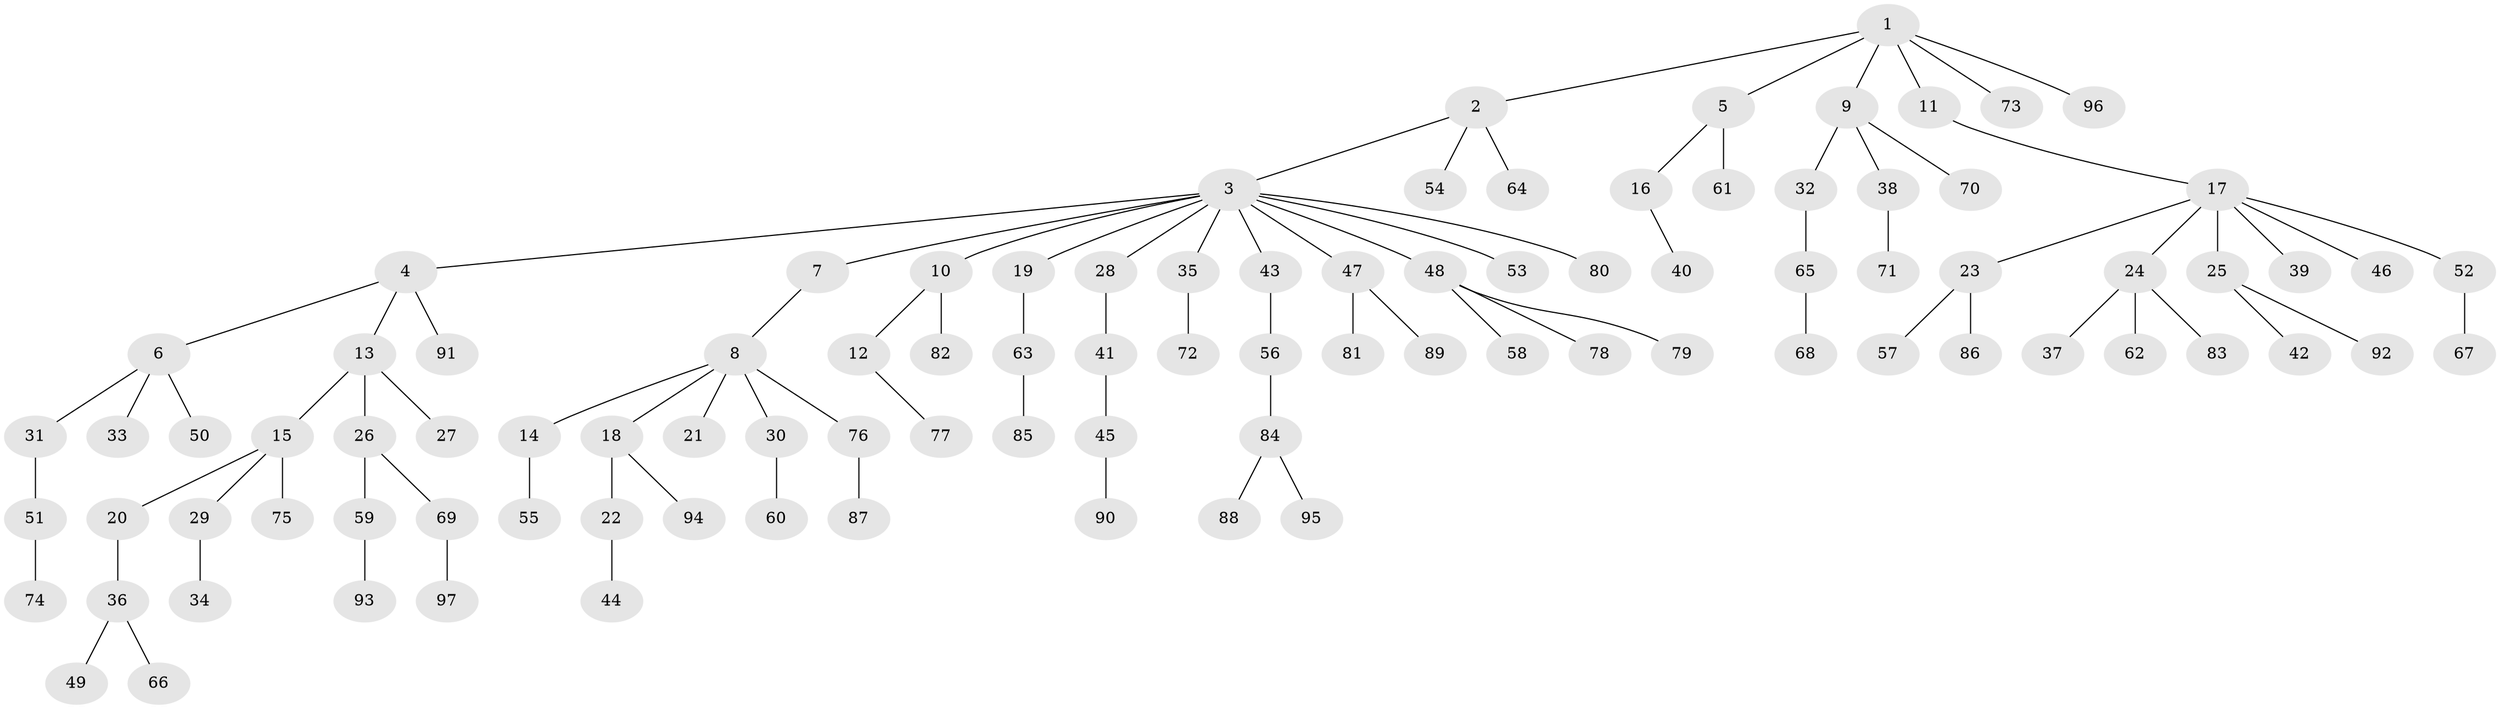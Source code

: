 // Generated by graph-tools (version 1.1) at 2025/52/03/09/25 04:52:21]
// undirected, 97 vertices, 96 edges
graph export_dot {
graph [start="1"]
  node [color=gray90,style=filled];
  1;
  2;
  3;
  4;
  5;
  6;
  7;
  8;
  9;
  10;
  11;
  12;
  13;
  14;
  15;
  16;
  17;
  18;
  19;
  20;
  21;
  22;
  23;
  24;
  25;
  26;
  27;
  28;
  29;
  30;
  31;
  32;
  33;
  34;
  35;
  36;
  37;
  38;
  39;
  40;
  41;
  42;
  43;
  44;
  45;
  46;
  47;
  48;
  49;
  50;
  51;
  52;
  53;
  54;
  55;
  56;
  57;
  58;
  59;
  60;
  61;
  62;
  63;
  64;
  65;
  66;
  67;
  68;
  69;
  70;
  71;
  72;
  73;
  74;
  75;
  76;
  77;
  78;
  79;
  80;
  81;
  82;
  83;
  84;
  85;
  86;
  87;
  88;
  89;
  90;
  91;
  92;
  93;
  94;
  95;
  96;
  97;
  1 -- 2;
  1 -- 5;
  1 -- 9;
  1 -- 11;
  1 -- 73;
  1 -- 96;
  2 -- 3;
  2 -- 54;
  2 -- 64;
  3 -- 4;
  3 -- 7;
  3 -- 10;
  3 -- 19;
  3 -- 28;
  3 -- 35;
  3 -- 43;
  3 -- 47;
  3 -- 48;
  3 -- 53;
  3 -- 80;
  4 -- 6;
  4 -- 13;
  4 -- 91;
  5 -- 16;
  5 -- 61;
  6 -- 31;
  6 -- 33;
  6 -- 50;
  7 -- 8;
  8 -- 14;
  8 -- 18;
  8 -- 21;
  8 -- 30;
  8 -- 76;
  9 -- 32;
  9 -- 38;
  9 -- 70;
  10 -- 12;
  10 -- 82;
  11 -- 17;
  12 -- 77;
  13 -- 15;
  13 -- 26;
  13 -- 27;
  14 -- 55;
  15 -- 20;
  15 -- 29;
  15 -- 75;
  16 -- 40;
  17 -- 23;
  17 -- 24;
  17 -- 25;
  17 -- 39;
  17 -- 46;
  17 -- 52;
  18 -- 22;
  18 -- 94;
  19 -- 63;
  20 -- 36;
  22 -- 44;
  23 -- 57;
  23 -- 86;
  24 -- 37;
  24 -- 62;
  24 -- 83;
  25 -- 42;
  25 -- 92;
  26 -- 59;
  26 -- 69;
  28 -- 41;
  29 -- 34;
  30 -- 60;
  31 -- 51;
  32 -- 65;
  35 -- 72;
  36 -- 49;
  36 -- 66;
  38 -- 71;
  41 -- 45;
  43 -- 56;
  45 -- 90;
  47 -- 81;
  47 -- 89;
  48 -- 58;
  48 -- 78;
  48 -- 79;
  51 -- 74;
  52 -- 67;
  56 -- 84;
  59 -- 93;
  63 -- 85;
  65 -- 68;
  69 -- 97;
  76 -- 87;
  84 -- 88;
  84 -- 95;
}
